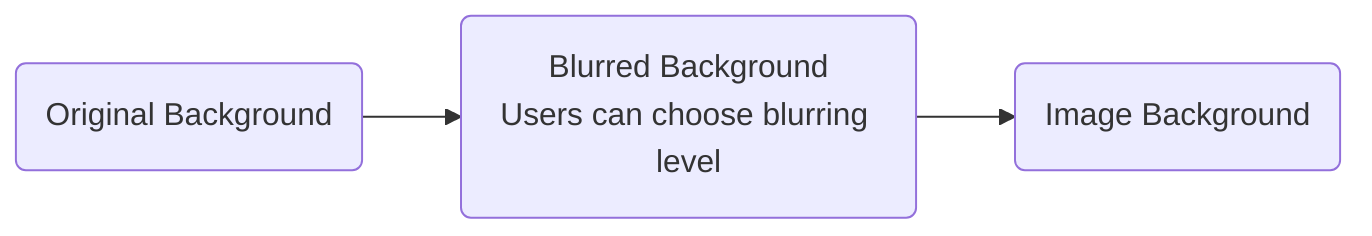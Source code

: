flowchart LR
    A("Original Background") --> B("Blurred Background<br>Users can choose blurring level")
    B --> C("Image Background")